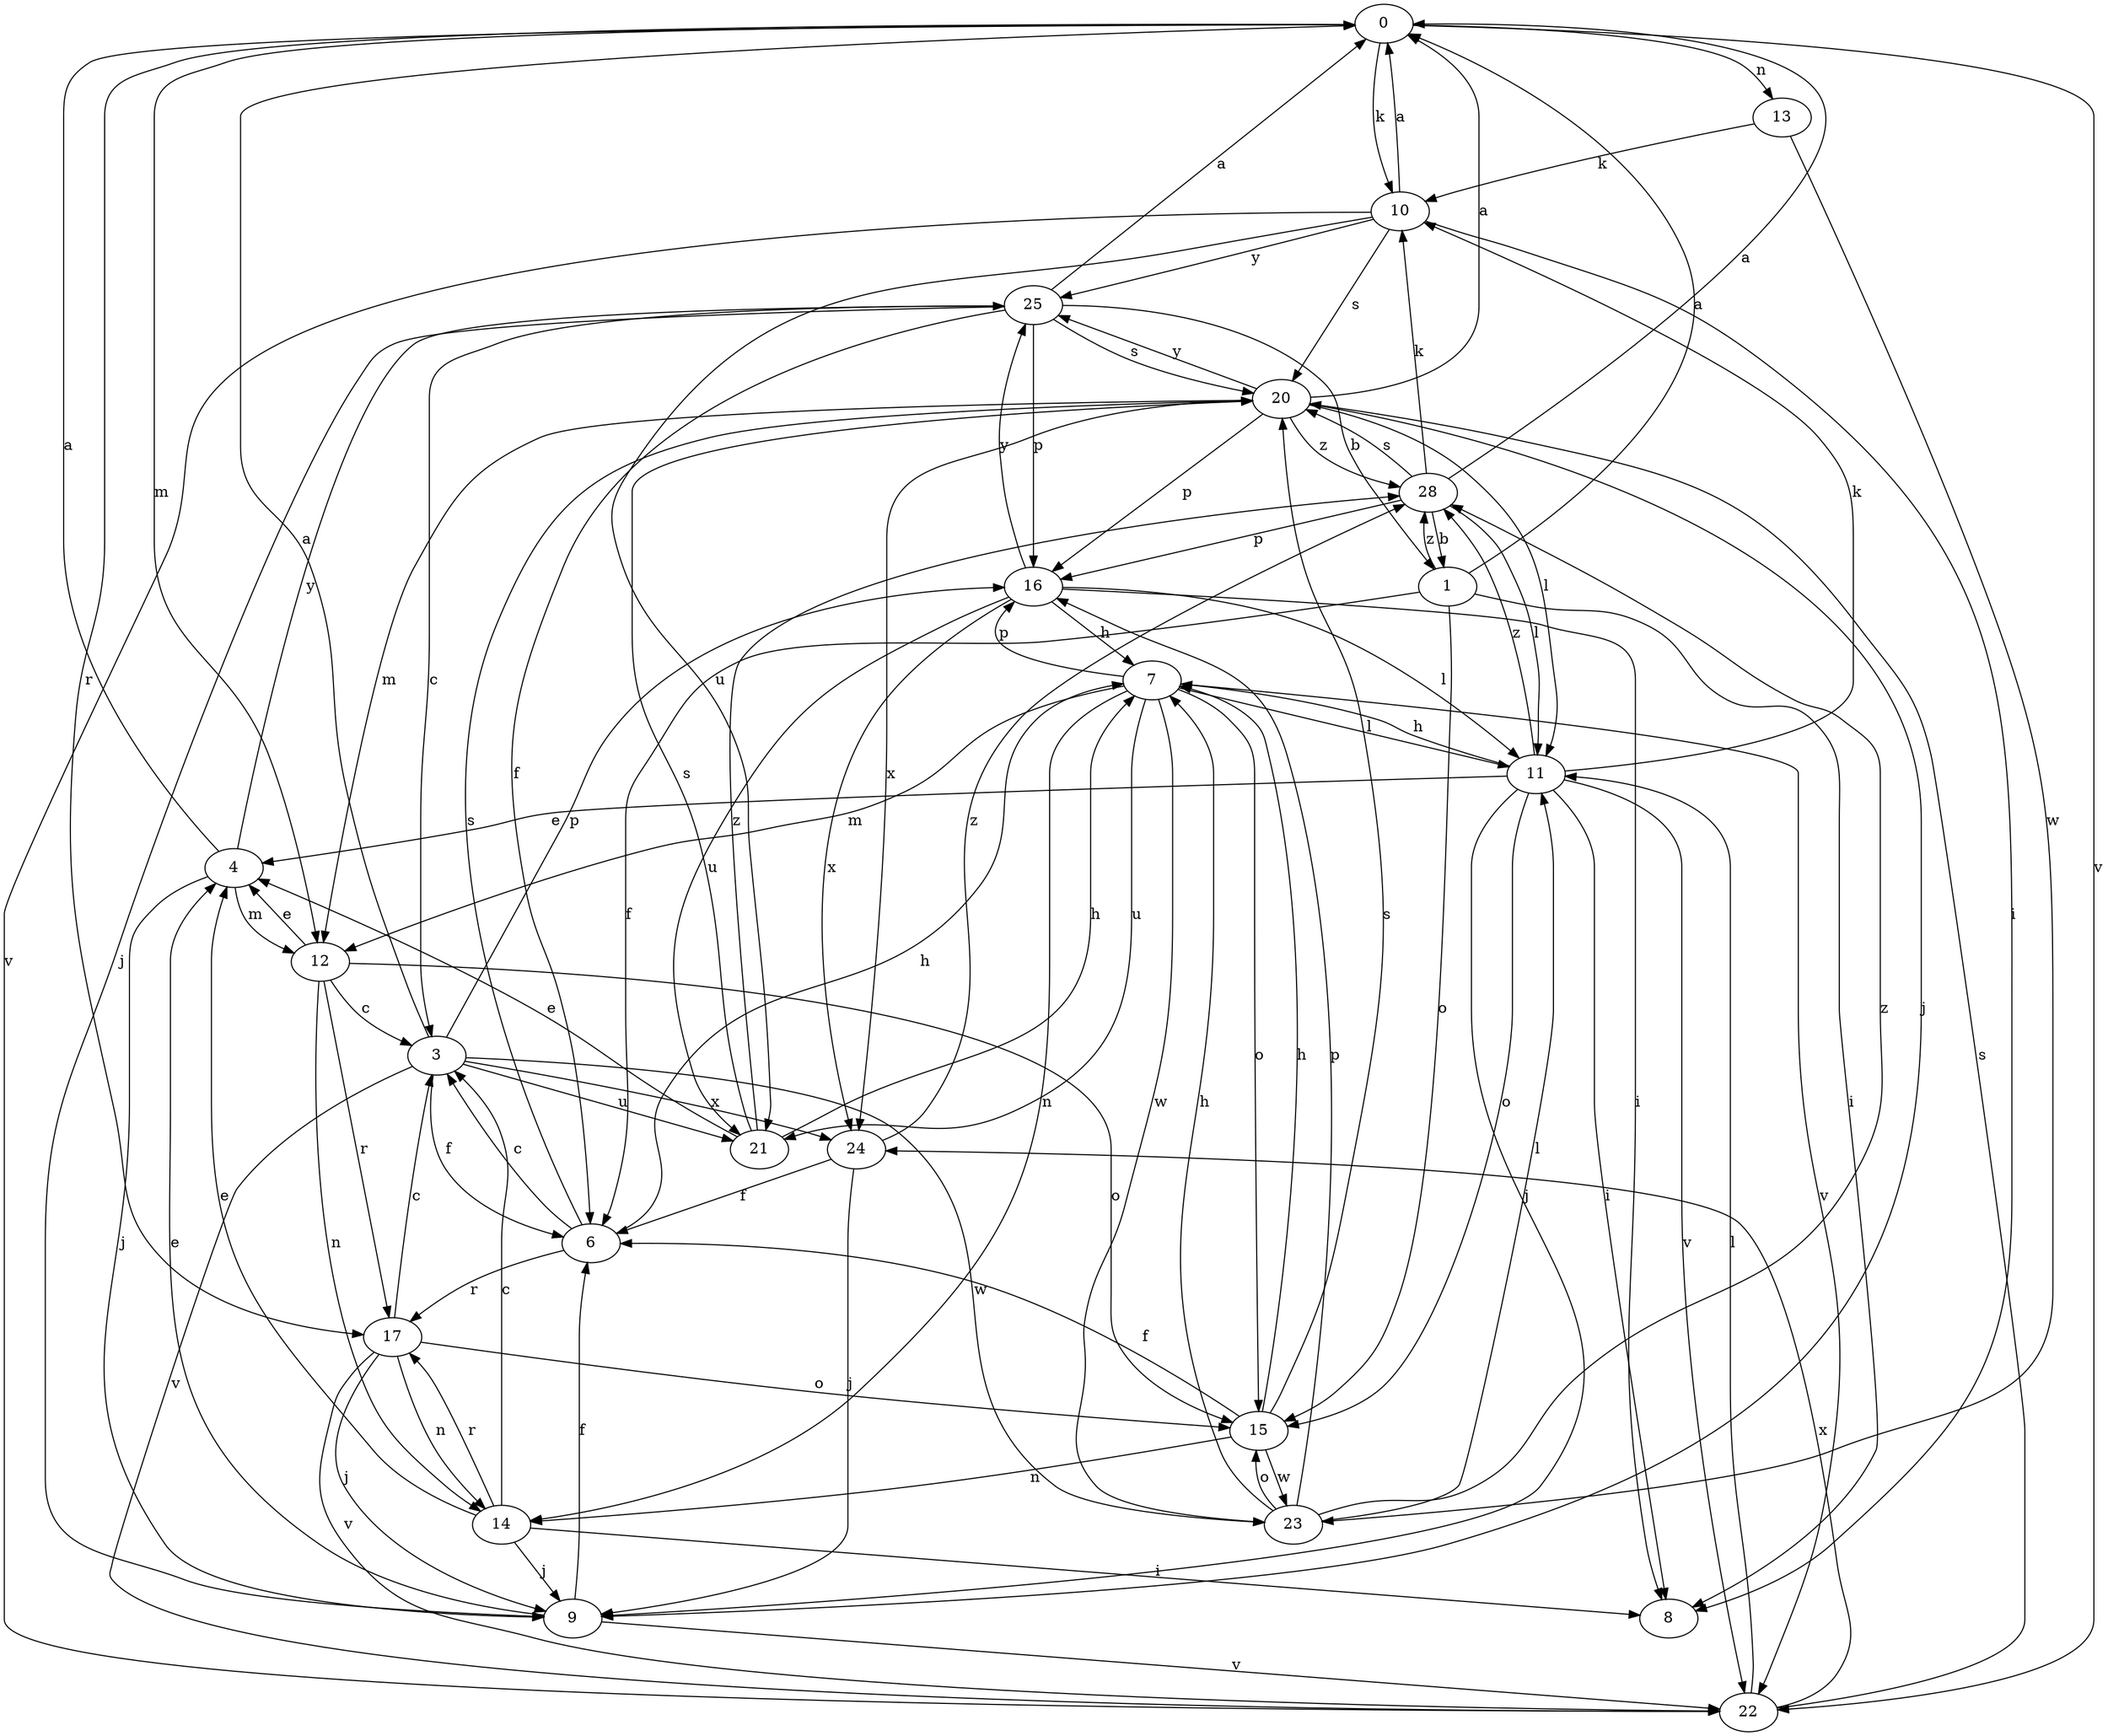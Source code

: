 strict digraph  {
0;
1;
3;
4;
6;
7;
8;
9;
10;
11;
12;
13;
14;
15;
16;
17;
20;
21;
22;
23;
24;
25;
28;
0 -> 10  [label=k];
0 -> 12  [label=m];
0 -> 13  [label=n];
0 -> 17  [label=r];
0 -> 22  [label=v];
1 -> 0  [label=a];
1 -> 6  [label=f];
1 -> 8  [label=i];
1 -> 15  [label=o];
1 -> 28  [label=z];
3 -> 0  [label=a];
3 -> 6  [label=f];
3 -> 16  [label=p];
3 -> 21  [label=u];
3 -> 22  [label=v];
3 -> 23  [label=w];
3 -> 24  [label=x];
4 -> 0  [label=a];
4 -> 9  [label=j];
4 -> 12  [label=m];
4 -> 25  [label=y];
6 -> 3  [label=c];
6 -> 7  [label=h];
6 -> 17  [label=r];
6 -> 20  [label=s];
7 -> 11  [label=l];
7 -> 12  [label=m];
7 -> 14  [label=n];
7 -> 15  [label=o];
7 -> 16  [label=p];
7 -> 21  [label=u];
7 -> 22  [label=v];
7 -> 23  [label=w];
9 -> 4  [label=e];
9 -> 6  [label=f];
9 -> 22  [label=v];
10 -> 0  [label=a];
10 -> 8  [label=i];
10 -> 20  [label=s];
10 -> 21  [label=u];
10 -> 22  [label=v];
10 -> 25  [label=y];
11 -> 4  [label=e];
11 -> 7  [label=h];
11 -> 8  [label=i];
11 -> 9  [label=j];
11 -> 10  [label=k];
11 -> 15  [label=o];
11 -> 22  [label=v];
11 -> 28  [label=z];
12 -> 3  [label=c];
12 -> 4  [label=e];
12 -> 14  [label=n];
12 -> 15  [label=o];
12 -> 17  [label=r];
13 -> 10  [label=k];
13 -> 23  [label=w];
14 -> 3  [label=c];
14 -> 4  [label=e];
14 -> 8  [label=i];
14 -> 9  [label=j];
14 -> 17  [label=r];
15 -> 6  [label=f];
15 -> 7  [label=h];
15 -> 14  [label=n];
15 -> 20  [label=s];
15 -> 23  [label=w];
16 -> 7  [label=h];
16 -> 8  [label=i];
16 -> 11  [label=l];
16 -> 21  [label=u];
16 -> 24  [label=x];
16 -> 25  [label=y];
17 -> 3  [label=c];
17 -> 9  [label=j];
17 -> 14  [label=n];
17 -> 15  [label=o];
17 -> 22  [label=v];
20 -> 0  [label=a];
20 -> 9  [label=j];
20 -> 11  [label=l];
20 -> 12  [label=m];
20 -> 16  [label=p];
20 -> 24  [label=x];
20 -> 25  [label=y];
20 -> 28  [label=z];
21 -> 4  [label=e];
21 -> 7  [label=h];
21 -> 20  [label=s];
21 -> 28  [label=z];
22 -> 11  [label=l];
22 -> 20  [label=s];
22 -> 24  [label=x];
23 -> 7  [label=h];
23 -> 11  [label=l];
23 -> 15  [label=o];
23 -> 16  [label=p];
23 -> 28  [label=z];
24 -> 6  [label=f];
24 -> 9  [label=j];
24 -> 28  [label=z];
25 -> 0  [label=a];
25 -> 1  [label=b];
25 -> 3  [label=c];
25 -> 6  [label=f];
25 -> 9  [label=j];
25 -> 16  [label=p];
25 -> 20  [label=s];
28 -> 0  [label=a];
28 -> 1  [label=b];
28 -> 10  [label=k];
28 -> 11  [label=l];
28 -> 16  [label=p];
28 -> 20  [label=s];
}
